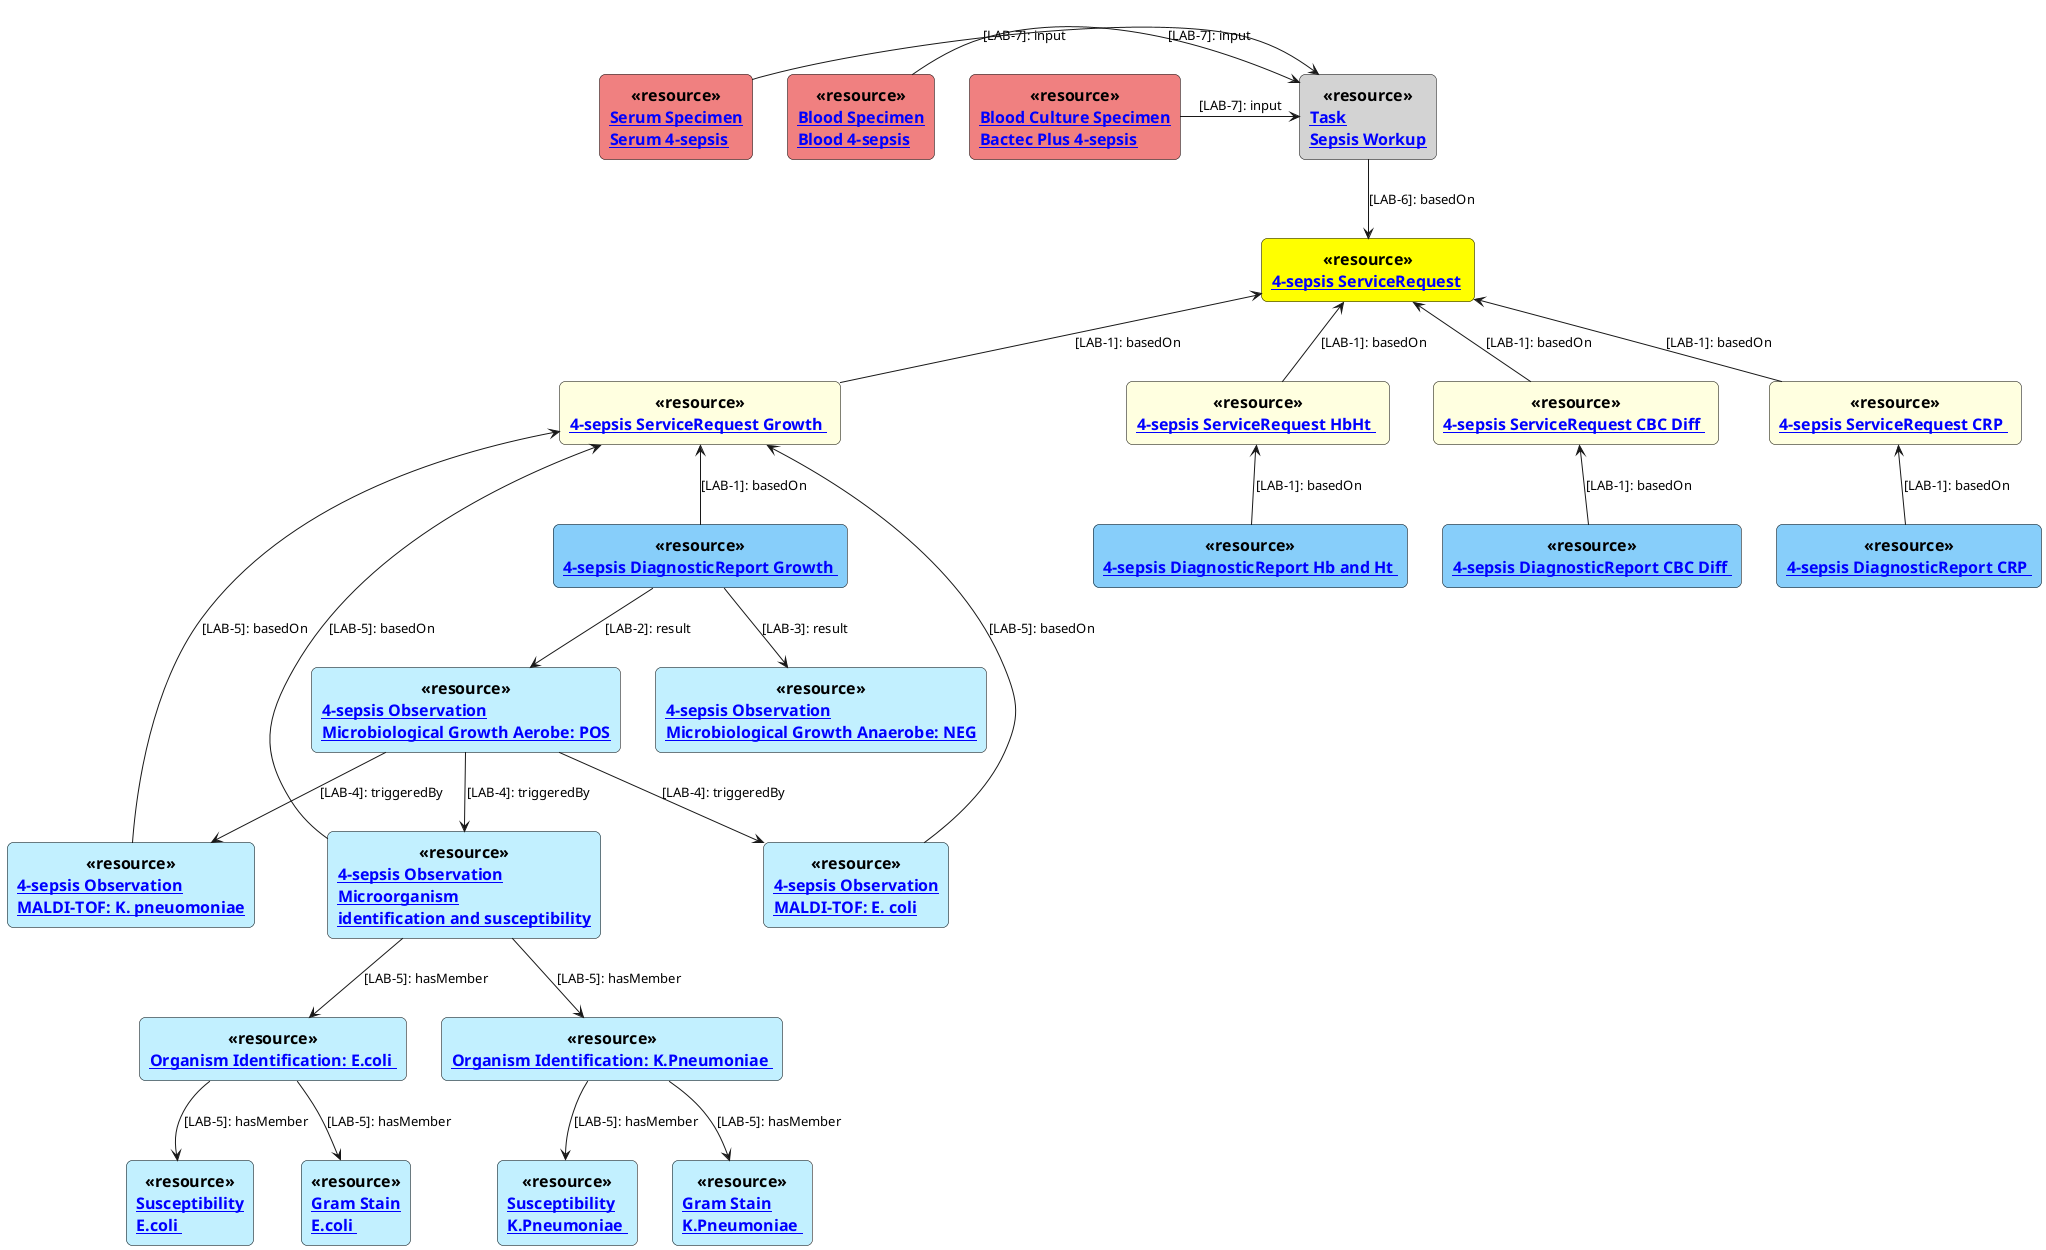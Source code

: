 @startuml 4-sepsis-additional-testing
skinparam rectangle<<resource>> {
  roundCorner 12
  BackgroundColor Blue
  BorderColor Black
  ArrowColor Black
  FontName Arial
  FontSize 16
  FontStyle Bold
}

rectangle "[[ ServiceRequest-4-sepsis-ServiceRequest.html 4-sepsis ServiceRequest]] " as SR <<$bProcess>><<resource>> #Yellow
rectangle "[[ ServiceRequest-4-sepsis-ServiceRequestHbHt.html 4-sepsis ServiceRequest HbHt ]] " as SRHBHT <<$bProcess>><<resource>> #LightYellow
rectangle "[[ ServiceRequest-4-sepsis-ServiceRequestCBCDiff.html 4-sepsis ServiceRequest CBC Diff ]] " as SRDIFF <<$bProcess>><<resource>> #LightYellow
rectangle "[[ ServiceRequest-4-sepsis-ServiceRequestCRP.html 4-sepsis ServiceRequest CRP ]] " as SRCRP <<$bProcess>><<resource>> #LightYellow
rectangle "[[ ServiceRequest-4-sepsis-ServiceRequestGrowth.html 4-sepsis ServiceRequest Growth ]] " as SRG <<$bProcess>><<resource>> #LightYellow

rectangle "[[ DiagnosticReport-4-sepsis-DiagnosticReportGrowth.html 4-sepsis DiagnosticReport Growth ]]" as DRG <<$bProcess>><<resource>> #LightSkyBlue
rectangle "[[ DiagnosticReport-4-sepsis-DiagnosticReportHbHt.html 4-sepsis DiagnosticReport Hb and Ht ]]" as DRHBHT <<$bProcess>><<resource>> #LightSkyBlue
rectangle "[[ DiagnosticReport-4-sepsis-DiagnosticReportDIF.html 4-sepsis DiagnosticReport CBC Diff ]]" as DRDIFF <<$bProcess>><<resource>> #LightSkyBlue
rectangle "[[ DiagnosticReport-4-sepsis-DiagnosticReportCRP.html 4-sepsis DiagnosticReport CRP ]]" as DRCRP <<$bProcess>><<resource>> #LightSkyBlue


rectangle "[[ Observation-observationMicrobiolGrowthAerobe.html 4-sepsis Observation\nMicrobiological Growth Aerobe: POS]]" as OMA <<$bProcess>><<resource>> #APPLICATION
rectangle "[[ Observation-observationMicrobiolGrowthAnaerobe.html 4-sepsis Observation\nMicrobiological Growth Anaerobe: NEG]]" as OMANA <<$bProcess>><<resource>> #APPLICATION
rectangle "[[ Observation-observationMALDI-TOF-Ecoli.html 4-sepsis Observation\nMALDI-TOF: E. coli]]" as OMTE <<$bProcess>><<resource>> #APPLICATION
rectangle "[[ Observation-observationMALDI-TOF-Kpneu.html 4-sepsis Observation\nMALDI-TOF: K. pneuomoniae]]" as OMTK <<$bProcess>><<resource>> #APPLICATION

rectangle "[[ Observation-observationMicroorgIdentAndSuscept.html 4-sepsis Observation\nMicroorganism\nidentification and susceptibility]]" as OMIS <<$bProcess>><<resource>> #APPLICATION

rectangle "[[ Observation-ObservationEcoli.html Organism Identification: E.coli ]]" as OIE <<$bProcess>><<resource>> #APPLICATION
rectangle "[[ Observation-ObservationSusceptibilityEcoli.html Susceptibility\nE.coli ]]" as STE <<$bProcess>><<resource>> #APPLICATION
rectangle "[[ Observation-ObservationGramStainResultEcoli.html Gram Stain\nE.coli ]]" as GSE <<$bProcess>><<resource>> #APPLICATION

rectangle "[[ Observation-ObservationKpneumoniae.html Organism Identification: K.Pneumoniae ]]" as OIK <<$bProcess>><<resource>> #APPLICATION
rectangle "[[ Observation-ObservationSusceptibilityKpneumoniae.html Susceptibility\nK.Pneumoniae ]]" as STK <<$bProcess>><<resource>> #APPLICATION
rectangle "[[ Observation-ObservationGramStainResultKpneumoniae.html Gram Stain\nK.Pneumoniae ]]" as GSK <<$bProcess>><<resource>> #APPLICATION

rectangle "[[ Task-SepsisWorkup.html Task\nSepsis Workup]]" as T1 <<$bProcess>><<resource>> #LightGray
rectangle "[[ Specimen-Blood-bactec-plus-4-sepsis.html Blood Culture Specimen\nBactec Plus 4-sepsis]]" as BBS <<$bProcess>><<resource>> #LightCoral
rectangle "[[ Specimen-Blood-4-sepsis.html Blood Specimen\nBlood 4-sepsis]]" as BS <<$bProcess>><<resource>> #LightCoral
rectangle "[[ Specimen-Serum-4-sepsis.html Serum Specimen\nSerum 4-sepsis]]" as SS <<$bProcess>><<resource>> #LightCoral

SR <-down- SRG : [LAB-1]: basedOn
SR <-down- SRHBHT : [LAB-1]: basedOn
SR <-down- SRDIFF : [LAB-1]: basedOn
SR <-down- SRCRP : [LAB-1]: basedOn
SRG <-down- DRG : [LAB-1]: basedOn
SRHBHT <-down- DRHBHT : [LAB-1]: basedOn
DRG -down-> OMA : [LAB-2]: result
SRDIFF <-down- DRDIFF : [LAB-1]: basedOn
SRCRP <-down- DRCRP : [LAB-1]: basedOn
DRG -down-> OMANA : [LAB-3]: result
OMA -down-> OMTE : [LAB-4]: triggeredBy
OMTE -up-> SRG : [LAB-5]: basedOn
OMA -down-> OMTK : [LAB-4]: triggeredBy
OMTK -up-> SRG : [LAB-5]: basedOn
OMA -down-> OMIS : [LAB-4]: triggeredBy
OMIS -left-> SRG : [LAB-5]: basedOn
OMIS -down-> OIE : [LAB-5]: hasMember
OIE -down-> GSE : [LAB-5]: hasMember
OIE -down-> STE : [LAB-5]: hasMember
OMIS -down-> OIK : [LAB-5]: hasMember
OIK -down-> GSK : [LAB-5]: hasMember
OIK -down-> STK : [LAB-5]: hasMember

SR <-up- T1 : [LAB-6]: basedOn
T1 <-left- BBS : [LAB-7]: input
T1 <-left- BS : [LAB-7]: input
T1 <-left- SS : [LAB-7]: input

@enduml